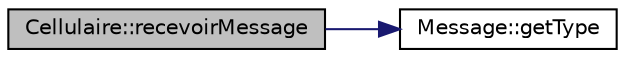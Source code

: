 digraph "Cellulaire::recevoirMessage"
{
  bgcolor="transparent";
  edge [fontname="Helvetica",fontsize="10",labelfontname="Helvetica",labelfontsize="10"];
  node [fontname="Helvetica",fontsize="10",shape=record];
  rankdir="LR";
  Node1 [label="Cellulaire::recevoirMessage",height=0.2,width=0.4,color="black", fillcolor="grey75", style="filled", fontcolor="black"];
  Node1 -> Node2 [color="midnightblue",fontsize="10",style="solid",fontname="Helvetica"];
  Node2 [label="Message::getType",height=0.2,width=0.4,color="black",URL="$class_message.html#a1f68d86b02a71cacc183673b517f1eb2"];
}
